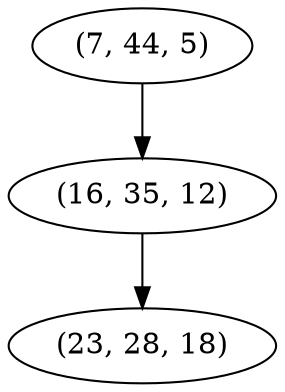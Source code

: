 digraph tree {
    "(7, 44, 5)";
    "(16, 35, 12)";
    "(23, 28, 18)";
    "(7, 44, 5)" -> "(16, 35, 12)";
    "(16, 35, 12)" -> "(23, 28, 18)";
}
